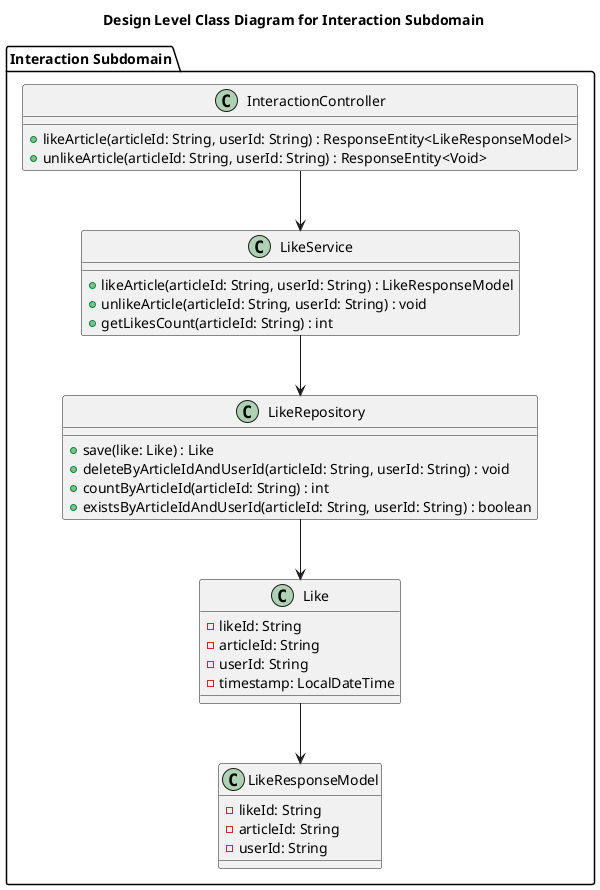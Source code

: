 @startuml

title Design Level Class Diagram for Interaction Subdomain

package "Interaction Subdomain" {

    class InteractionController {
        + likeArticle(articleId: String, userId: String) : ResponseEntity<LikeResponseModel>
        + unlikeArticle(articleId: String, userId: String) : ResponseEntity<Void>
    }

    class LikeService {
        + likeArticle(articleId: String, userId: String) : LikeResponseModel
        + unlikeArticle(articleId: String, userId: String) : void
        + getLikesCount(articleId: String) : int
    }

    class LikeRepository {
        + save(like: Like) : Like
        + deleteByArticleIdAndUserId(articleId: String, userId: String) : void
        + countByArticleId(articleId: String) : int
        + existsByArticleIdAndUserId(articleId: String, userId: String) : boolean
    }

    class Like {
        - likeId: String
        - articleId: String
        - userId: String
        - timestamp: LocalDateTime
    }

    class LikeResponseModel {
        - likeId: String
        - articleId: String
        - userId: String
    }

    InteractionController --> LikeService
    LikeService --> LikeRepository
    LikeRepository --> Like
    Like --> LikeResponseModel
}

@enduml
